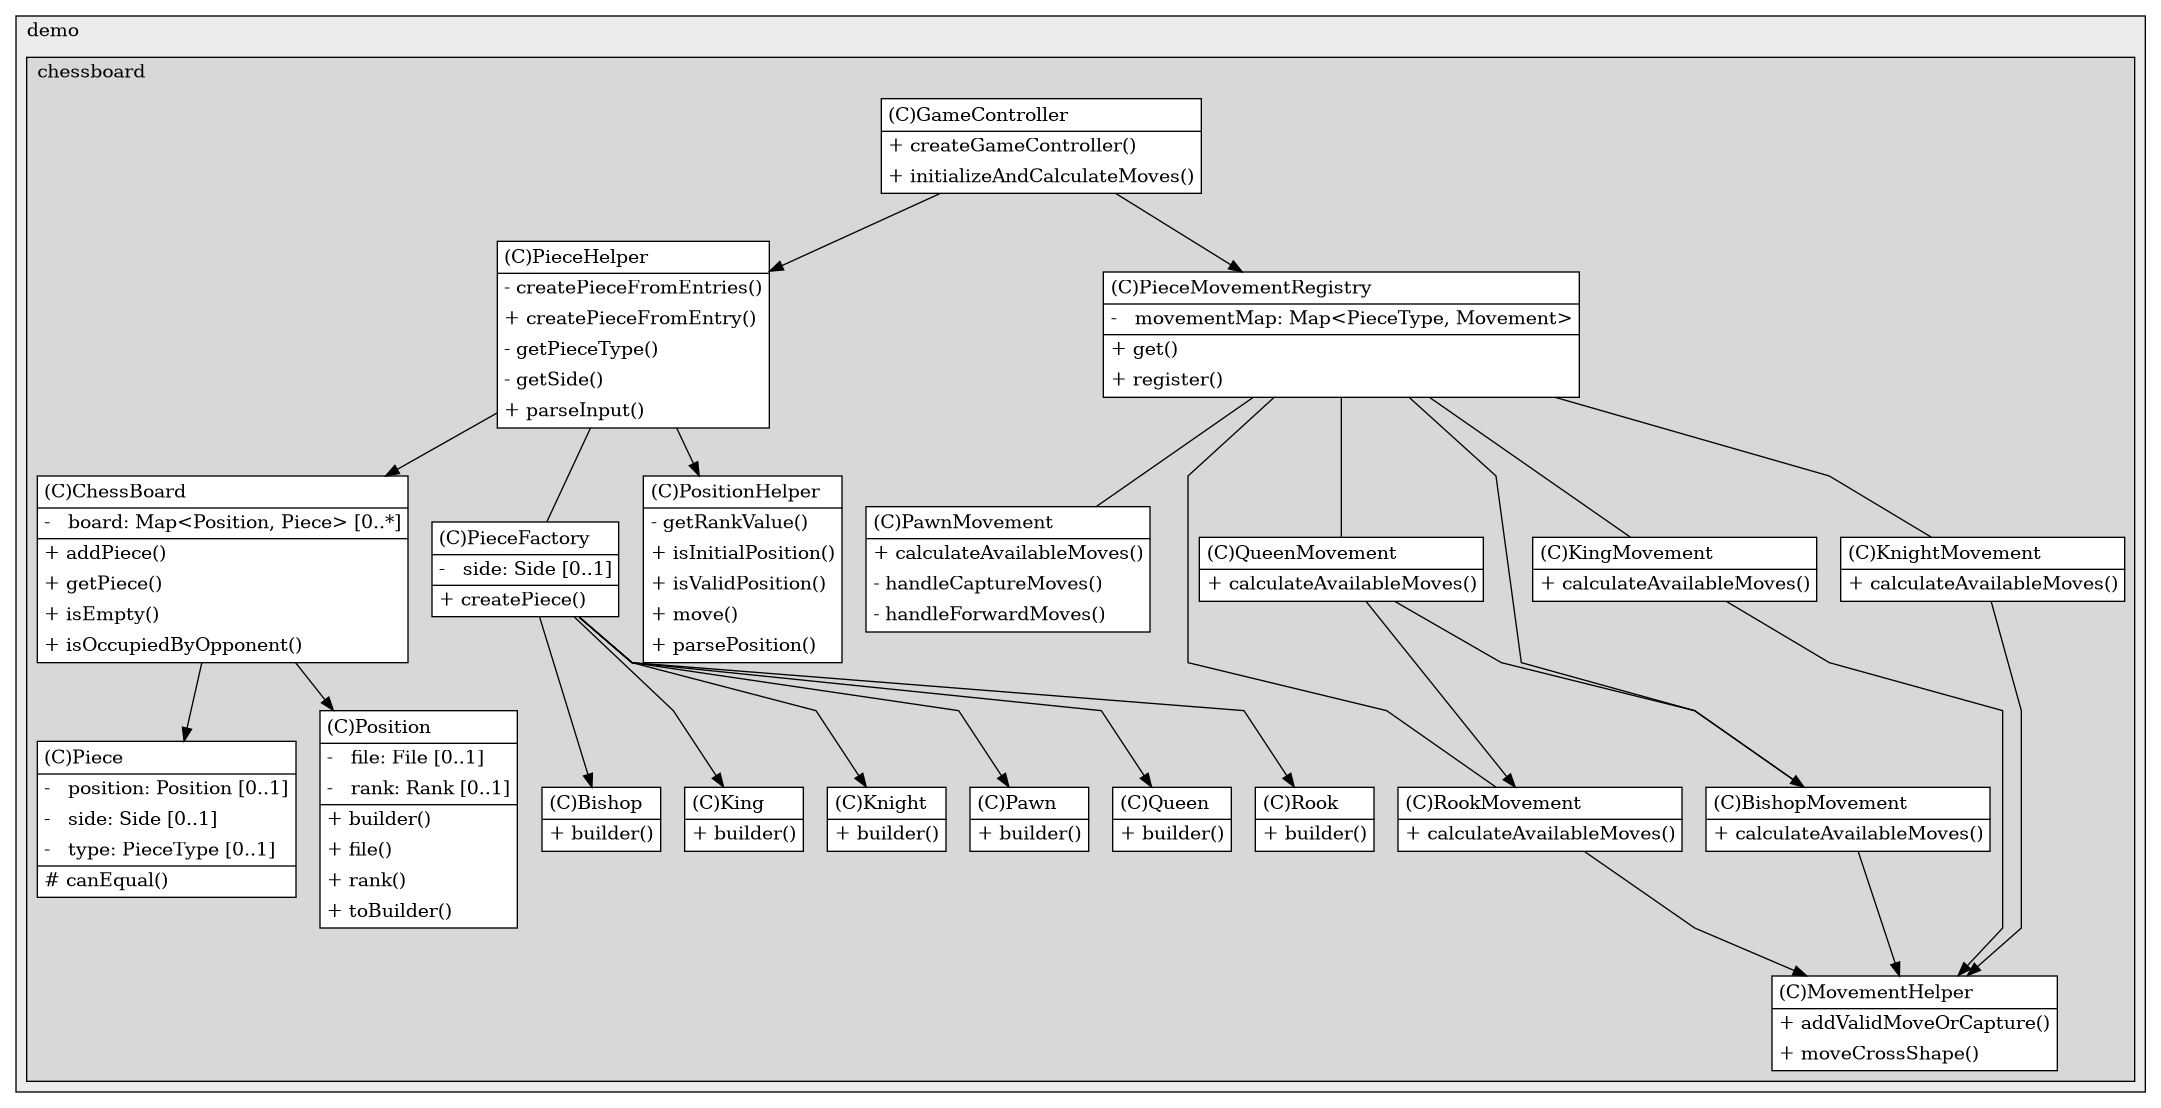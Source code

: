 @startuml

/' diagram meta data start
config=StructureConfiguration;
{
  "projectClassification": {
    "searchMode": "OpenProject", // OpenProject, AllProjects
    "includedProjects": "",
    "pathEndKeywords": "*.impl",
    "isClientPath": "",
    "isClientName": "",
    "isTestPath": "",
    "isTestName": "",
    "isMappingPath": "",
    "isMappingName": "",
    "isDataAccessPath": "",
    "isDataAccessName": "",
    "isDataStructurePath": "",
    "isDataStructureName": "",
    "isInterfaceStructuresPath": "",
    "isInterfaceStructuresName": "",
    "isEntryPointPath": "",
    "isEntryPointName": "",
    "treatFinalFieldsAsMandatory": false
  },
  "graphRestriction": {
    "classPackageExcludeFilter": "",
    "classPackageIncludeFilter": "",
    "classNameExcludeFilter": "",
    "classNameIncludeFilter": "",
    "methodNameExcludeFilter": "",
    "methodNameIncludeFilter": "",
    "removeByInheritance": "", // inheritance/annotation based filtering is done in a second step
    "removeByAnnotation": "",
    "removeByClassPackage": "", // cleanup the graph after inheritance/annotation based filtering is done
    "removeByClassName": "",
    "cutMappings": false,
    "cutEnum": true,
    "cutTests": true,
    "cutClient": true,
    "cutDataAccess": true,
    "cutInterfaceStructures": true,
    "cutDataStructures": true,
    "cutGetterAndSetter": true,
    "cutConstructors": true
  },
  "graphTraversal": {
    "forwardDepth": 3,
    "backwardDepth": 3,
    "classPackageExcludeFilter": "",
    "classPackageIncludeFilter": "",
    "classNameExcludeFilter": "",
    "classNameIncludeFilter": "",
    "methodNameExcludeFilter": "",
    "methodNameIncludeFilter": "",
    "hideMappings": false,
    "hideDataStructures": false,
    "hidePrivateMethods": true,
    "hideInterfaceCalls": true, // indirection: implementation -> interface (is hidden) -> implementation
    "onlyShowApplicationEntryPoints": false, // root node is included
    "useMethodCallsForStructureDiagram": "ForwardOnly" // ForwardOnly, BothDirections, No
  },
  "details": {
    "aggregation": "GroupByClass", // ByClass, GroupByClass, None
    "showClassGenericTypes": true,
    "showMethods": true,
    "showMethodParameterNames": false,
    "showMethodParameterTypes": false,
    "showMethodReturnType": false,
    "showPackageLevels": 2,
    "showDetailedClassStructure": true
  },
  "rootClass": "com.demo.chessboard.game.GameController",
  "extensionCallbackMethod": "" // qualified.class.name#methodName - signature: public static String method(String)
}
diagram meta data end '/



digraph g {
    rankdir="TB"
    splines=polyline
    

'nodes 
subgraph cluster_3079651 { 
   	label=demo
	labeljust=l
	fillcolor="#ececec"
	style=filled
   
   subgraph cluster_409734353 { 
   	label=chessboard
	labeljust=l
	fillcolor="#d8d8d8"
	style=filled
   
   Bishop277907117[
	label=<<TABLE BORDER="1" CELLBORDER="0" CELLPADDING="4" CELLSPACING="0">
<TR><TD ALIGN="LEFT" >(C)Bishop</TD></TR>
<HR/>
<TR><TD ALIGN="LEFT" >+ builder()</TD></TR>
</TABLE>>
	style=filled
	margin=0
	shape=plaintext
	fillcolor="#FFFFFF"
];

BishopMovement1461979419[
	label=<<TABLE BORDER="1" CELLBORDER="0" CELLPADDING="4" CELLSPACING="0">
<TR><TD ALIGN="LEFT" >(C)BishopMovement</TD></TR>
<HR/>
<TR><TD ALIGN="LEFT" >+ calculateAvailableMoves()</TD></TR>
</TABLE>>
	style=filled
	margin=0
	shape=plaintext
	fillcolor="#FFFFFF"
];

ChessBoard277907117[
	label=<<TABLE BORDER="1" CELLBORDER="0" CELLPADDING="4" CELLSPACING="0">
<TR><TD ALIGN="LEFT" >(C)ChessBoard</TD></TR>
<HR/>
<TR><TD ALIGN="LEFT" >-   board: Map&lt;Position, Piece&gt; [0..*]</TD></TR>
<HR/>
<TR><TD ALIGN="LEFT" >+ addPiece()</TD></TR>
<TR><TD ALIGN="LEFT" >+ getPiece()</TD></TR>
<TR><TD ALIGN="LEFT" >+ isEmpty()</TD></TR>
<TR><TD ALIGN="LEFT" >+ isOccupiedByOpponent()</TD></TR>
</TABLE>>
	style=filled
	margin=0
	shape=plaintext
	fillcolor="#FFFFFF"
];

GameController1461786940[
	label=<<TABLE BORDER="1" CELLBORDER="0" CELLPADDING="4" CELLSPACING="0">
<TR><TD ALIGN="LEFT" >(C)GameController</TD></TR>
<HR/>
<TR><TD ALIGN="LEFT" >+ createGameController()</TD></TR>
<TR><TD ALIGN="LEFT" >+ initializeAndCalculateMoves()</TD></TR>
</TABLE>>
	style=filled
	margin=0
	shape=plaintext
	fillcolor="#FFFFFF"
];

King277907117[
	label=<<TABLE BORDER="1" CELLBORDER="0" CELLPADDING="4" CELLSPACING="0">
<TR><TD ALIGN="LEFT" >(C)King</TD></TR>
<HR/>
<TR><TD ALIGN="LEFT" >+ builder()</TD></TR>
</TABLE>>
	style=filled
	margin=0
	shape=plaintext
	fillcolor="#FFFFFF"
];

KingMovement1461979419[
	label=<<TABLE BORDER="1" CELLBORDER="0" CELLPADDING="4" CELLSPACING="0">
<TR><TD ALIGN="LEFT" >(C)KingMovement</TD></TR>
<HR/>
<TR><TD ALIGN="LEFT" >+ calculateAvailableMoves()</TD></TR>
</TABLE>>
	style=filled
	margin=0
	shape=plaintext
	fillcolor="#FFFFFF"
];

Knight277907117[
	label=<<TABLE BORDER="1" CELLBORDER="0" CELLPADDING="4" CELLSPACING="0">
<TR><TD ALIGN="LEFT" >(C)Knight</TD></TR>
<HR/>
<TR><TD ALIGN="LEFT" >+ builder()</TD></TR>
</TABLE>>
	style=filled
	margin=0
	shape=plaintext
	fillcolor="#FFFFFF"
];

KnightMovement1461979419[
	label=<<TABLE BORDER="1" CELLBORDER="0" CELLPADDING="4" CELLSPACING="0">
<TR><TD ALIGN="LEFT" >(C)KnightMovement</TD></TR>
<HR/>
<TR><TD ALIGN="LEFT" >+ calculateAvailableMoves()</TD></TR>
</TABLE>>
	style=filled
	margin=0
	shape=plaintext
	fillcolor="#FFFFFF"
];

MovementHelper1915753305[
	label=<<TABLE BORDER="1" CELLBORDER="0" CELLPADDING="4" CELLSPACING="0">
<TR><TD ALIGN="LEFT" >(C)MovementHelper</TD></TR>
<HR/>
<TR><TD ALIGN="LEFT" >+ addValidMoveOrCapture()</TD></TR>
<TR><TD ALIGN="LEFT" >+ moveCrossShape()</TD></TR>
</TABLE>>
	style=filled
	margin=0
	shape=plaintext
	fillcolor="#FFFFFF"
];

Pawn277907117[
	label=<<TABLE BORDER="1" CELLBORDER="0" CELLPADDING="4" CELLSPACING="0">
<TR><TD ALIGN="LEFT" >(C)Pawn</TD></TR>
<HR/>
<TR><TD ALIGN="LEFT" >+ builder()</TD></TR>
</TABLE>>
	style=filled
	margin=0
	shape=plaintext
	fillcolor="#FFFFFF"
];

PawnMovement1461979419[
	label=<<TABLE BORDER="1" CELLBORDER="0" CELLPADDING="4" CELLSPACING="0">
<TR><TD ALIGN="LEFT" >(C)PawnMovement</TD></TR>
<HR/>
<TR><TD ALIGN="LEFT" >+ calculateAvailableMoves()</TD></TR>
<TR><TD ALIGN="LEFT" >- handleCaptureMoves()</TD></TR>
<TR><TD ALIGN="LEFT" >- handleForwardMoves()</TD></TR>
</TABLE>>
	style=filled
	margin=0
	shape=plaintext
	fillcolor="#FFFFFF"
];

Piece1665147534[
	label=<<TABLE BORDER="1" CELLBORDER="0" CELLPADDING="4" CELLSPACING="0">
<TR><TD ALIGN="LEFT" >(C)Piece</TD></TR>
<HR/>
<TR><TD ALIGN="LEFT" >-   position: Position [0..1]</TD></TR>
<TR><TD ALIGN="LEFT" >-   side: Side [0..1]</TD></TR>
<TR><TD ALIGN="LEFT" >-   type: PieceType [0..1]</TD></TR>
<HR/>
<TR><TD ALIGN="LEFT" ># canEqual()</TD></TR>
</TABLE>>
	style=filled
	margin=0
	shape=plaintext
	fillcolor="#FFFFFF"
];

PieceFactory525133696[
	label=<<TABLE BORDER="1" CELLBORDER="0" CELLPADDING="4" CELLSPACING="0">
<TR><TD ALIGN="LEFT" >(C)PieceFactory</TD></TR>
<HR/>
<TR><TD ALIGN="LEFT" >-   side: Side [0..1]</TD></TR>
<HR/>
<TR><TD ALIGN="LEFT" >+ createPiece()</TD></TR>
</TABLE>>
	style=filled
	margin=0
	shape=plaintext
	fillcolor="#FFFFFF"
];

PieceHelper1915753305[
	label=<<TABLE BORDER="1" CELLBORDER="0" CELLPADDING="4" CELLSPACING="0">
<TR><TD ALIGN="LEFT" >(C)PieceHelper</TD></TR>
<HR/>
<TR><TD ALIGN="LEFT" >- createPieceFromEntries()</TD></TR>
<TR><TD ALIGN="LEFT" >+ createPieceFromEntry()</TD></TR>
<TR><TD ALIGN="LEFT" >- getPieceType()</TD></TR>
<TR><TD ALIGN="LEFT" >- getSide()</TD></TR>
<TR><TD ALIGN="LEFT" >+ parseInput()</TD></TR>
</TABLE>>
	style=filled
	margin=0
	shape=plaintext
	fillcolor="#FFFFFF"
];

PieceMovementRegistry1461979419[
	label=<<TABLE BORDER="1" CELLBORDER="0" CELLPADDING="4" CELLSPACING="0">
<TR><TD ALIGN="LEFT" >(C)PieceMovementRegistry</TD></TR>
<HR/>
<TR><TD ALIGN="LEFT" >-   movementMap: Map&lt;PieceType, Movement&gt;</TD></TR>
<HR/>
<TR><TD ALIGN="LEFT" >+ get()</TD></TR>
<TR><TD ALIGN="LEFT" >+ register()</TD></TR>
</TABLE>>
	style=filled
	margin=0
	shape=plaintext
	fillcolor="#FFFFFF"
];

Position1665147534[
	label=<<TABLE BORDER="1" CELLBORDER="0" CELLPADDING="4" CELLSPACING="0">
<TR><TD ALIGN="LEFT" >(C)Position</TD></TR>
<HR/>
<TR><TD ALIGN="LEFT" >-   file: File [0..1]</TD></TR>
<TR><TD ALIGN="LEFT" >-   rank: Rank [0..1]</TD></TR>
<HR/>
<TR><TD ALIGN="LEFT" >+ builder()</TD></TR>
<TR><TD ALIGN="LEFT" >+ file()</TD></TR>
<TR><TD ALIGN="LEFT" >+ rank()</TD></TR>
<TR><TD ALIGN="LEFT" >+ toBuilder()</TD></TR>
</TABLE>>
	style=filled
	margin=0
	shape=plaintext
	fillcolor="#FFFFFF"
];

PositionHelper1915753305[
	label=<<TABLE BORDER="1" CELLBORDER="0" CELLPADDING="4" CELLSPACING="0">
<TR><TD ALIGN="LEFT" >(C)PositionHelper</TD></TR>
<HR/>
<TR><TD ALIGN="LEFT" >- getRankValue()</TD></TR>
<TR><TD ALIGN="LEFT" >+ isInitialPosition()</TD></TR>
<TR><TD ALIGN="LEFT" >+ isValidPosition()</TD></TR>
<TR><TD ALIGN="LEFT" >+ move()</TD></TR>
<TR><TD ALIGN="LEFT" >+ parsePosition()</TD></TR>
</TABLE>>
	style=filled
	margin=0
	shape=plaintext
	fillcolor="#FFFFFF"
];

Queen277907117[
	label=<<TABLE BORDER="1" CELLBORDER="0" CELLPADDING="4" CELLSPACING="0">
<TR><TD ALIGN="LEFT" >(C)Queen</TD></TR>
<HR/>
<TR><TD ALIGN="LEFT" >+ builder()</TD></TR>
</TABLE>>
	style=filled
	margin=0
	shape=plaintext
	fillcolor="#FFFFFF"
];

QueenMovement1461979419[
	label=<<TABLE BORDER="1" CELLBORDER="0" CELLPADDING="4" CELLSPACING="0">
<TR><TD ALIGN="LEFT" >(C)QueenMovement</TD></TR>
<HR/>
<TR><TD ALIGN="LEFT" >+ calculateAvailableMoves()</TD></TR>
</TABLE>>
	style=filled
	margin=0
	shape=plaintext
	fillcolor="#FFFFFF"
];

Rook277907117[
	label=<<TABLE BORDER="1" CELLBORDER="0" CELLPADDING="4" CELLSPACING="0">
<TR><TD ALIGN="LEFT" >(C)Rook</TD></TR>
<HR/>
<TR><TD ALIGN="LEFT" >+ builder()</TD></TR>
</TABLE>>
	style=filled
	margin=0
	shape=plaintext
	fillcolor="#FFFFFF"
];

RookMovement1461979419[
	label=<<TABLE BORDER="1" CELLBORDER="0" CELLPADDING="4" CELLSPACING="0">
<TR><TD ALIGN="LEFT" >(C)RookMovement</TD></TR>
<HR/>
<TR><TD ALIGN="LEFT" >+ calculateAvailableMoves()</TD></TR>
</TABLE>>
	style=filled
	margin=0
	shape=plaintext
	fillcolor="#FFFFFF"
];
} 
} 

'edges    
BishopMovement1461979419 -> MovementHelper1915753305[label=""];
ChessBoard277907117 -> Piece1665147534[label=""];
ChessBoard277907117 -> Position1665147534[label=""];
GameController1461786940 -> PieceHelper1915753305[label=""];
GameController1461786940 -> PieceMovementRegistry1461979419[label=""];
KingMovement1461979419 -> MovementHelper1915753305[label=""];
KnightMovement1461979419 -> MovementHelper1915753305[label=""];
PieceFactory525133696 -> Bishop277907117[label=""];
PieceFactory525133696 -> King277907117[label=""];
PieceFactory525133696 -> Knight277907117[label=""];
PieceFactory525133696 -> Pawn277907117[label=""];
PieceFactory525133696 -> Queen277907117[label=""];
PieceFactory525133696 -> Rook277907117[label=""];
PieceHelper1915753305 -> ChessBoard277907117[label=""];
PieceHelper1915753305 -> PieceFactory525133696[arrowhead=none];
PieceHelper1915753305 -> PositionHelper1915753305[label=""];
PieceMovementRegistry1461979419 -> BishopMovement1461979419[arrowhead=none];
PieceMovementRegistry1461979419 -> KingMovement1461979419[arrowhead=none];
PieceMovementRegistry1461979419 -> KnightMovement1461979419[arrowhead=none];
PieceMovementRegistry1461979419 -> PawnMovement1461979419[arrowhead=none];
PieceMovementRegistry1461979419 -> QueenMovement1461979419[arrowhead=none];
PieceMovementRegistry1461979419 -> RookMovement1461979419[arrowhead=none];
QueenMovement1461979419 -> BishopMovement1461979419[label=""];
QueenMovement1461979419 -> RookMovement1461979419[label=""];
RookMovement1461979419 -> MovementHelper1915753305[label=""];
    
}
@enduml